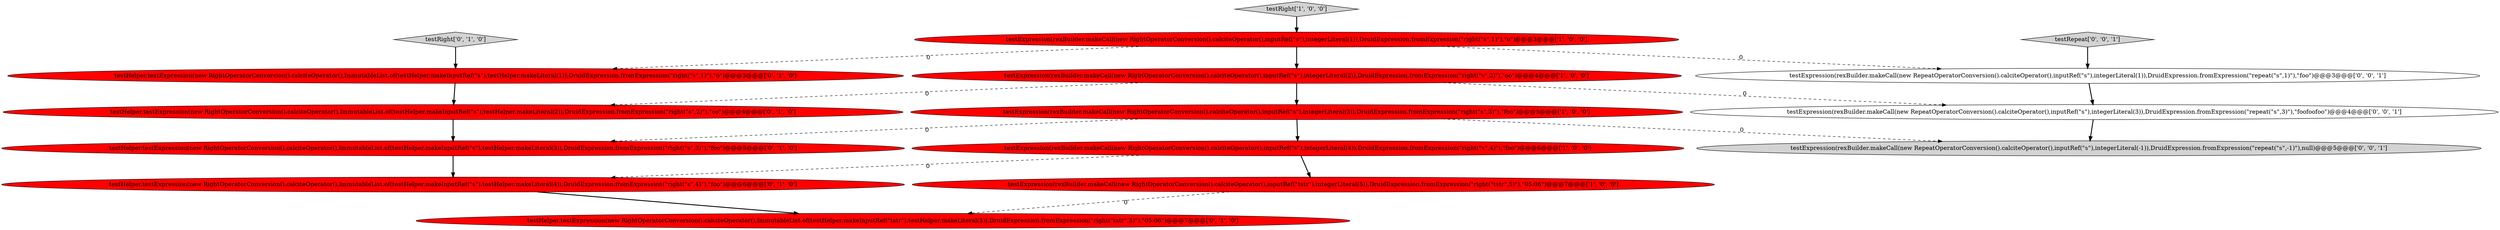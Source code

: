 digraph {
3 [style = filled, label = "testExpression(rexBuilder.makeCall(new RightOperatorConversion().calciteOperator(),inputRef(\"s\"),integerLiteral(4)),DruidExpression.fromExpression(\"right(\"s\",4)\"),\"foo\")@@@6@@@['1', '0', '0']", fillcolor = red, shape = ellipse image = "AAA1AAABBB1BBB"];
11 [style = filled, label = "testHelper.testExpression(new RightOperatorConversion().calciteOperator(),ImmutableList.of(testHelper.makeInputRef(\"s\"),testHelper.makeLiteral(4)),DruidExpression.fromExpression(\"right(\"s\",4)\"),\"foo\")@@@6@@@['0', '1', '0']", fillcolor = red, shape = ellipse image = "AAA1AAABBB2BBB"];
8 [style = filled, label = "testRight['0', '1', '0']", fillcolor = lightgray, shape = diamond image = "AAA0AAABBB2BBB"];
10 [style = filled, label = "testHelper.testExpression(new RightOperatorConversion().calciteOperator(),ImmutableList.of(testHelper.makeInputRef(\"tstr\"),testHelper.makeLiteral(5)),DruidExpression.fromExpression(\"right(\"tstr\",5)\"),\"05:06\")@@@7@@@['0', '1', '0']", fillcolor = red, shape = ellipse image = "AAA1AAABBB2BBB"];
5 [style = filled, label = "testExpression(rexBuilder.makeCall(new RightOperatorConversion().calciteOperator(),inputRef(\"tstr\"),integerLiteral(5)),DruidExpression.fromExpression(\"right(\"tstr\",5)\"),\"05:06\")@@@7@@@['1', '0', '0']", fillcolor = red, shape = ellipse image = "AAA1AAABBB1BBB"];
6 [style = filled, label = "testHelper.testExpression(new RightOperatorConversion().calciteOperator(),ImmutableList.of(testHelper.makeInputRef(\"s\"),testHelper.makeLiteral(1)),DruidExpression.fromExpression(\"right(\"s\",1)\"),\"o\")@@@3@@@['0', '1', '0']", fillcolor = red, shape = ellipse image = "AAA1AAABBB2BBB"];
4 [style = filled, label = "testExpression(rexBuilder.makeCall(new RightOperatorConversion().calciteOperator(),inputRef(\"s\"),integerLiteral(2)),DruidExpression.fromExpression(\"right(\"s\",2)\"),\"oo\")@@@4@@@['1', '0', '0']", fillcolor = red, shape = ellipse image = "AAA1AAABBB1BBB"];
0 [style = filled, label = "testExpression(rexBuilder.makeCall(new RightOperatorConversion().calciteOperator(),inputRef(\"s\"),integerLiteral(1)),DruidExpression.fromExpression(\"right(\"s\",1)\"),\"o\")@@@3@@@['1', '0', '0']", fillcolor = red, shape = ellipse image = "AAA1AAABBB1BBB"];
9 [style = filled, label = "testHelper.testExpression(new RightOperatorConversion().calciteOperator(),ImmutableList.of(testHelper.makeInputRef(\"s\"),testHelper.makeLiteral(2)),DruidExpression.fromExpression(\"right(\"s\",2)\"),\"oo\")@@@4@@@['0', '1', '0']", fillcolor = red, shape = ellipse image = "AAA1AAABBB2BBB"];
2 [style = filled, label = "testExpression(rexBuilder.makeCall(new RightOperatorConversion().calciteOperator(),inputRef(\"s\"),integerLiteral(3)),DruidExpression.fromExpression(\"right(\"s\",3)\"),\"foo\")@@@5@@@['1', '0', '0']", fillcolor = red, shape = ellipse image = "AAA1AAABBB1BBB"];
13 [style = filled, label = "testRepeat['0', '0', '1']", fillcolor = lightgray, shape = diamond image = "AAA0AAABBB3BBB"];
1 [style = filled, label = "testRight['1', '0', '0']", fillcolor = lightgray, shape = diamond image = "AAA0AAABBB1BBB"];
15 [style = filled, label = "testExpression(rexBuilder.makeCall(new RepeatOperatorConversion().calciteOperator(),inputRef(\"s\"),integerLiteral(3)),DruidExpression.fromExpression(\"repeat(\"s\",3)\"),\"foofoofoo\")@@@4@@@['0', '0', '1']", fillcolor = white, shape = ellipse image = "AAA0AAABBB3BBB"];
12 [style = filled, label = "testExpression(rexBuilder.makeCall(new RepeatOperatorConversion().calciteOperator(),inputRef(\"s\"),integerLiteral(1)),DruidExpression.fromExpression(\"repeat(\"s\",1)\"),\"foo\")@@@3@@@['0', '0', '1']", fillcolor = white, shape = ellipse image = "AAA0AAABBB3BBB"];
14 [style = filled, label = "testExpression(rexBuilder.makeCall(new RepeatOperatorConversion().calciteOperator(),inputRef(\"s\"),integerLiteral(-1)),DruidExpression.fromExpression(\"repeat(\"s\",-1)\"),null)@@@5@@@['0', '0', '1']", fillcolor = lightgray, shape = ellipse image = "AAA0AAABBB3BBB"];
7 [style = filled, label = "testHelper.testExpression(new RightOperatorConversion().calciteOperator(),ImmutableList.of(testHelper.makeInputRef(\"s\"),testHelper.makeLiteral(3)),DruidExpression.fromExpression(\"right(\"s\",3)\"),\"foo\")@@@5@@@['0', '1', '0']", fillcolor = red, shape = ellipse image = "AAA1AAABBB2BBB"];
7->11 [style = bold, label=""];
15->14 [style = bold, label=""];
2->3 [style = bold, label=""];
0->6 [style = dashed, label="0"];
12->15 [style = bold, label=""];
8->6 [style = bold, label=""];
4->2 [style = bold, label=""];
1->0 [style = bold, label=""];
0->12 [style = dashed, label="0"];
9->7 [style = bold, label=""];
2->7 [style = dashed, label="0"];
4->9 [style = dashed, label="0"];
3->5 [style = bold, label=""];
13->12 [style = bold, label=""];
2->14 [style = dashed, label="0"];
5->10 [style = dashed, label="0"];
0->4 [style = bold, label=""];
11->10 [style = bold, label=""];
4->15 [style = dashed, label="0"];
6->9 [style = bold, label=""];
3->11 [style = dashed, label="0"];
}
